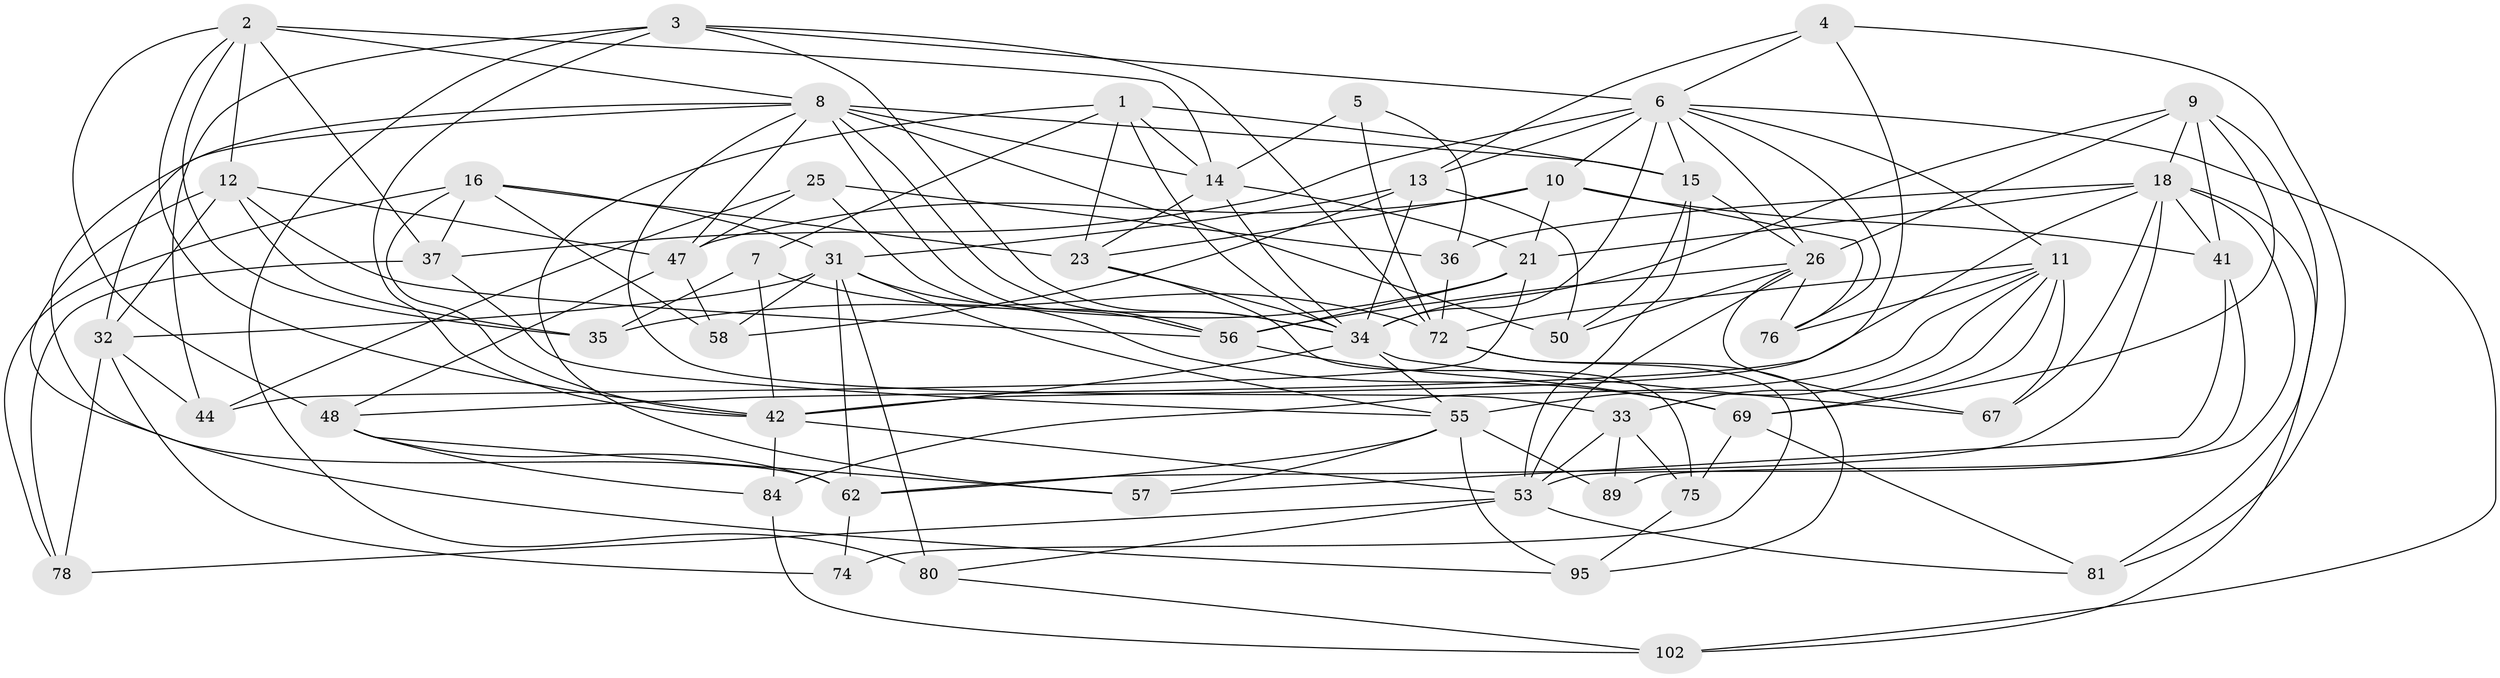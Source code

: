 // original degree distribution, {4: 1.0}
// Generated by graph-tools (version 1.1) at 2025/16/03/09/25 04:16:14]
// undirected, 53 vertices, 151 edges
graph export_dot {
graph [start="1"]
  node [color=gray90,style=filled];
  1 [super="+82"];
  2 [super="+51"];
  3 [super="+65"];
  4;
  5;
  6 [super="+86+17"];
  7;
  8 [super="+90+94+54"];
  9 [super="+29"];
  10 [super="+79"];
  11 [super="+106+105"];
  12 [super="+20+24"];
  13 [super="+77"];
  14 [super="+38+27"];
  15 [super="+104"];
  16 [super="+19"];
  18 [super="+22+64"];
  21 [super="+100"];
  23 [super="+91"];
  25;
  26 [super="+39+85"];
  31 [super="+40"];
  32 [super="+60+61"];
  33 [super="+43"];
  34 [super="+96+66+73"];
  35;
  36;
  37 [super="+46"];
  41 [super="+99"];
  42 [super="+59+45"];
  44;
  47 [super="+49"];
  48 [super="+52"];
  50;
  53 [super="+68+71"];
  55 [super="+63+92"];
  56 [super="+98"];
  57;
  58;
  62 [super="+87"];
  67;
  69 [super="+97"];
  72 [super="+83+101"];
  74;
  75;
  76;
  78;
  80;
  81;
  84;
  89;
  95;
  102;
  1 -- 57;
  1 -- 7;
  1 -- 23;
  1 -- 34;
  1 -- 14;
  1 -- 15;
  2 -- 42;
  2 -- 35;
  2 -- 12 [weight=2];
  2 -- 37;
  2 -- 14;
  2 -- 8;
  2 -- 48;
  3 -- 42;
  3 -- 44;
  3 -- 80;
  3 -- 34;
  3 -- 6;
  3 -- 72;
  4 -- 81;
  4 -- 13;
  4 -- 42;
  4 -- 6;
  5 -- 36;
  5 -- 72 [weight=2];
  5 -- 14;
  6 -- 13;
  6 -- 102;
  6 -- 34;
  6 -- 37 [weight=2];
  6 -- 26;
  6 -- 10;
  6 -- 11;
  6 -- 76;
  6 -- 15;
  7 -- 35;
  7 -- 42;
  7 -- 72;
  8 -- 56;
  8 -- 50;
  8 -- 62;
  8 -- 14;
  8 -- 33;
  8 -- 34;
  8 -- 15;
  8 -- 32;
  8 -- 47;
  9 -- 81;
  9 -- 41;
  9 -- 69;
  9 -- 18;
  9 -- 26;
  9 -- 34;
  10 -- 41;
  10 -- 76;
  10 -- 23;
  10 -- 47;
  10 -- 21;
  11 -- 69;
  11 -- 67;
  11 -- 84;
  11 -- 33;
  11 -- 76;
  11 -- 72;
  11 -- 55;
  12 -- 95;
  12 -- 32 [weight=2];
  12 -- 56;
  12 -- 35;
  12 -- 47;
  13 -- 58;
  13 -- 34;
  13 -- 50;
  13 -- 31;
  14 -- 21;
  14 -- 34 [weight=2];
  14 -- 23;
  15 -- 50;
  15 -- 26;
  15 -- 53;
  16 -- 78;
  16 -- 58;
  16 -- 23;
  16 -- 37;
  16 -- 42;
  16 -- 31;
  18 -- 36;
  18 -- 67;
  18 -- 21;
  18 -- 102;
  18 -- 89;
  18 -- 41 [weight=2];
  18 -- 48;
  18 -- 62;
  21 -- 35;
  21 -- 56;
  21 -- 44;
  23 -- 34;
  23 -- 75;
  25 -- 47;
  25 -- 36;
  25 -- 56;
  25 -- 44;
  26 -- 50;
  26 -- 53;
  26 -- 56;
  26 -- 67;
  26 -- 76;
  31 -- 32;
  31 -- 62;
  31 -- 55;
  31 -- 80;
  31 -- 69;
  31 -- 58;
  32 -- 74 [weight=2];
  32 -- 78;
  32 -- 44;
  33 -- 89 [weight=2];
  33 -- 75;
  33 -- 53;
  34 -- 42;
  34 -- 67;
  34 -- 55;
  36 -- 72;
  37 -- 78;
  37 -- 55;
  41 -- 57;
  41 -- 53;
  42 -- 84;
  42 -- 53;
  47 -- 58;
  47 -- 48;
  48 -- 84;
  48 -- 62;
  48 -- 57;
  53 -- 81;
  53 -- 80;
  53 -- 78;
  55 -- 62;
  55 -- 95;
  55 -- 57;
  55 -- 89;
  56 -- 69;
  62 -- 74;
  69 -- 81;
  69 -- 75;
  72 -- 74;
  72 -- 95;
  75 -- 95;
  80 -- 102;
  84 -- 102;
}
